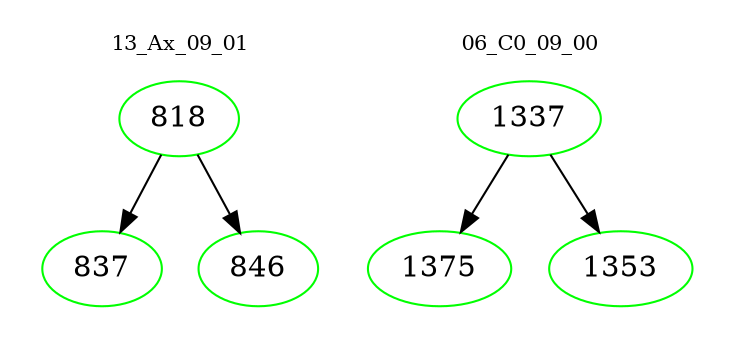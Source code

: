 digraph{
subgraph cluster_0 {
color = white
label = "13_Ax_09_01";
fontsize=10;
T0_818 [label="818", color="green"]
T0_818 -> T0_837 [color="black"]
T0_837 [label="837", color="green"]
T0_818 -> T0_846 [color="black"]
T0_846 [label="846", color="green"]
}
subgraph cluster_1 {
color = white
label = "06_C0_09_00";
fontsize=10;
T1_1337 [label="1337", color="green"]
T1_1337 -> T1_1375 [color="black"]
T1_1375 [label="1375", color="green"]
T1_1337 -> T1_1353 [color="black"]
T1_1353 [label="1353", color="green"]
}
}
